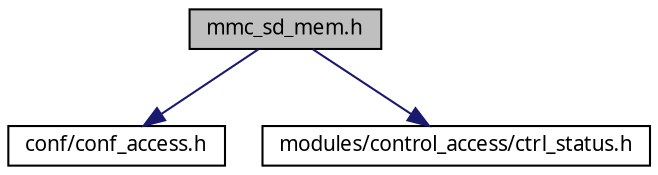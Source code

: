 digraph G
{
  edge [fontname="FreeSans.ttf",fontsize=10,labelfontname="FreeSans.ttf",labelfontsize=10];
  node [fontname="FreeSans.ttf",fontsize=10,shape=record];
  Node1 [label="mmc_sd_mem.h",height=0.2,width=0.4,color="black", fillcolor="grey75", style="filled" fontcolor="black"];
  Node1 -> Node2 [color="midnightblue",fontsize=10,style="solid",fontname="FreeSans.ttf"];
  Node2 [label="conf/conf_access.h",height=0.2,width=0.4,color="black", fillcolor="white", style="filled",URL="$a00033.html"];
  Node1 -> Node3 [color="midnightblue",fontsize=10,style="solid",fontname="FreeSans.ttf"];
  Node3 [label="modules/control_access/ctrl_status.h",height=0.2,width=0.4,color="black", fillcolor="white", style="filled",URL="$a00042.html"];
}
